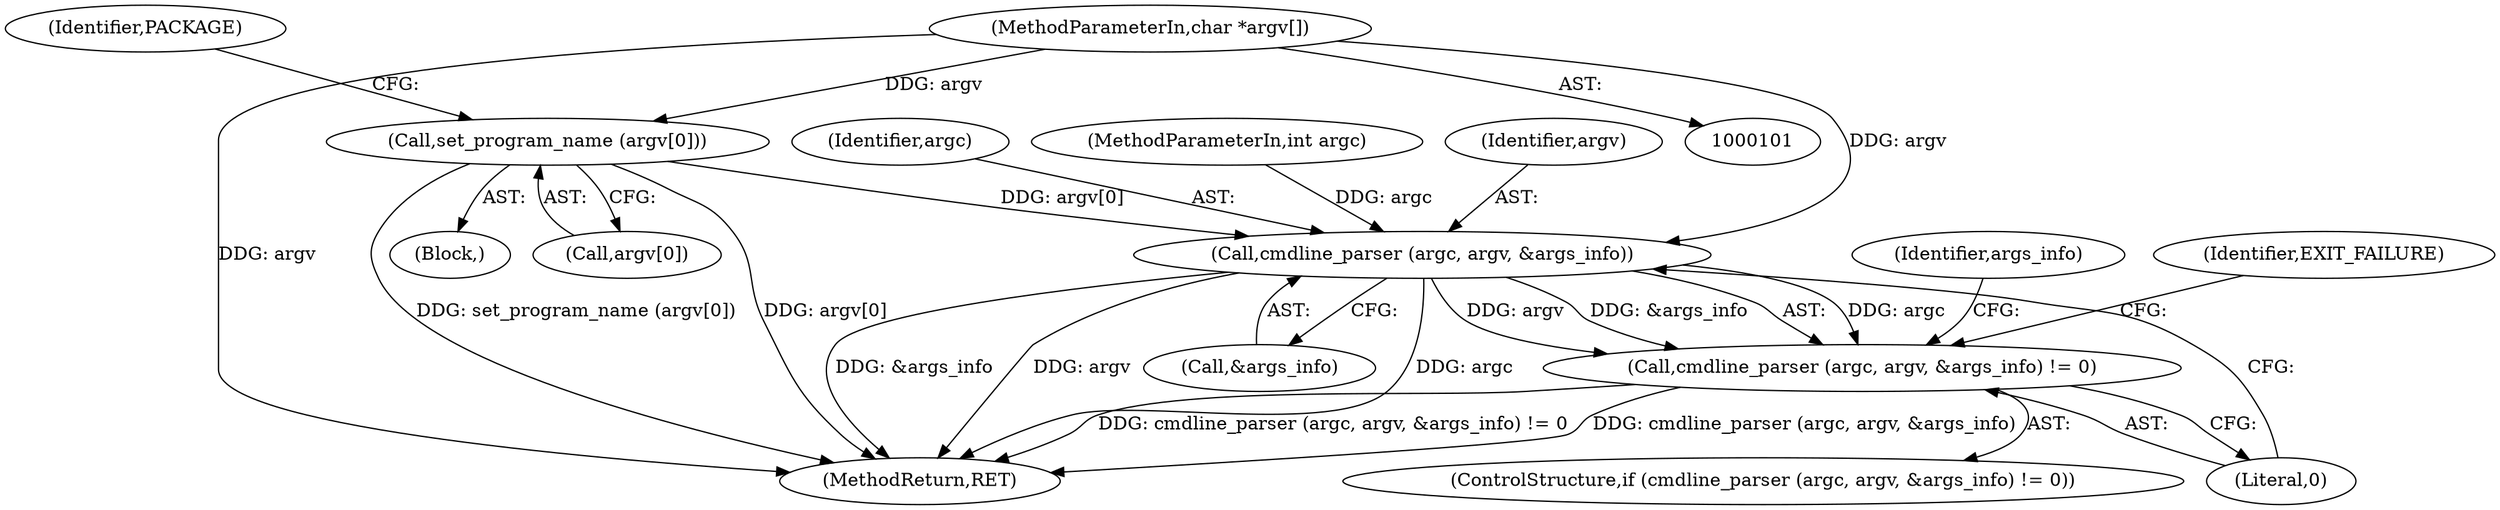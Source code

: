 digraph "0_savannah_5e3cb9c7b5bf0ce665b9d68f5ddf095af5c9ba60@array" {
"1000125" [label="(Call,set_program_name (argv[0]))"];
"1000103" [label="(MethodParameterIn,char *argv[])"];
"1000136" [label="(Call,cmdline_parser (argc, argv, &args_info))"];
"1000135" [label="(Call,cmdline_parser (argc, argv, &args_info) != 0)"];
"1001339" [label="(MethodReturn,RET)"];
"1000137" [label="(Identifier,argc)"];
"1000130" [label="(Identifier,PACKAGE)"];
"1000125" [label="(Call,set_program_name (argv[0]))"];
"1000102" [label="(MethodParameterIn,int argc)"];
"1000146" [label="(Identifier,args_info)"];
"1000138" [label="(Identifier,argv)"];
"1000135" [label="(Call,cmdline_parser (argc, argv, &args_info) != 0)"];
"1000141" [label="(Literal,0)"];
"1000104" [label="(Block,)"];
"1000143" [label="(Identifier,EXIT_FAILURE)"];
"1000136" [label="(Call,cmdline_parser (argc, argv, &args_info))"];
"1000139" [label="(Call,&args_info)"];
"1000103" [label="(MethodParameterIn,char *argv[])"];
"1000126" [label="(Call,argv[0])"];
"1000134" [label="(ControlStructure,if (cmdline_parser (argc, argv, &args_info) != 0))"];
"1000125" -> "1000104"  [label="AST: "];
"1000125" -> "1000126"  [label="CFG: "];
"1000126" -> "1000125"  [label="AST: "];
"1000130" -> "1000125"  [label="CFG: "];
"1000125" -> "1001339"  [label="DDG: argv[0]"];
"1000125" -> "1001339"  [label="DDG: set_program_name (argv[0])"];
"1000103" -> "1000125"  [label="DDG: argv"];
"1000125" -> "1000136"  [label="DDG: argv[0]"];
"1000103" -> "1000101"  [label="AST: "];
"1000103" -> "1001339"  [label="DDG: argv"];
"1000103" -> "1000136"  [label="DDG: argv"];
"1000136" -> "1000135"  [label="AST: "];
"1000136" -> "1000139"  [label="CFG: "];
"1000137" -> "1000136"  [label="AST: "];
"1000138" -> "1000136"  [label="AST: "];
"1000139" -> "1000136"  [label="AST: "];
"1000141" -> "1000136"  [label="CFG: "];
"1000136" -> "1001339"  [label="DDG: &args_info"];
"1000136" -> "1001339"  [label="DDG: argv"];
"1000136" -> "1001339"  [label="DDG: argc"];
"1000136" -> "1000135"  [label="DDG: argc"];
"1000136" -> "1000135"  [label="DDG: argv"];
"1000136" -> "1000135"  [label="DDG: &args_info"];
"1000102" -> "1000136"  [label="DDG: argc"];
"1000135" -> "1000134"  [label="AST: "];
"1000135" -> "1000141"  [label="CFG: "];
"1000141" -> "1000135"  [label="AST: "];
"1000143" -> "1000135"  [label="CFG: "];
"1000146" -> "1000135"  [label="CFG: "];
"1000135" -> "1001339"  [label="DDG: cmdline_parser (argc, argv, &args_info) != 0"];
"1000135" -> "1001339"  [label="DDG: cmdline_parser (argc, argv, &args_info)"];
}
